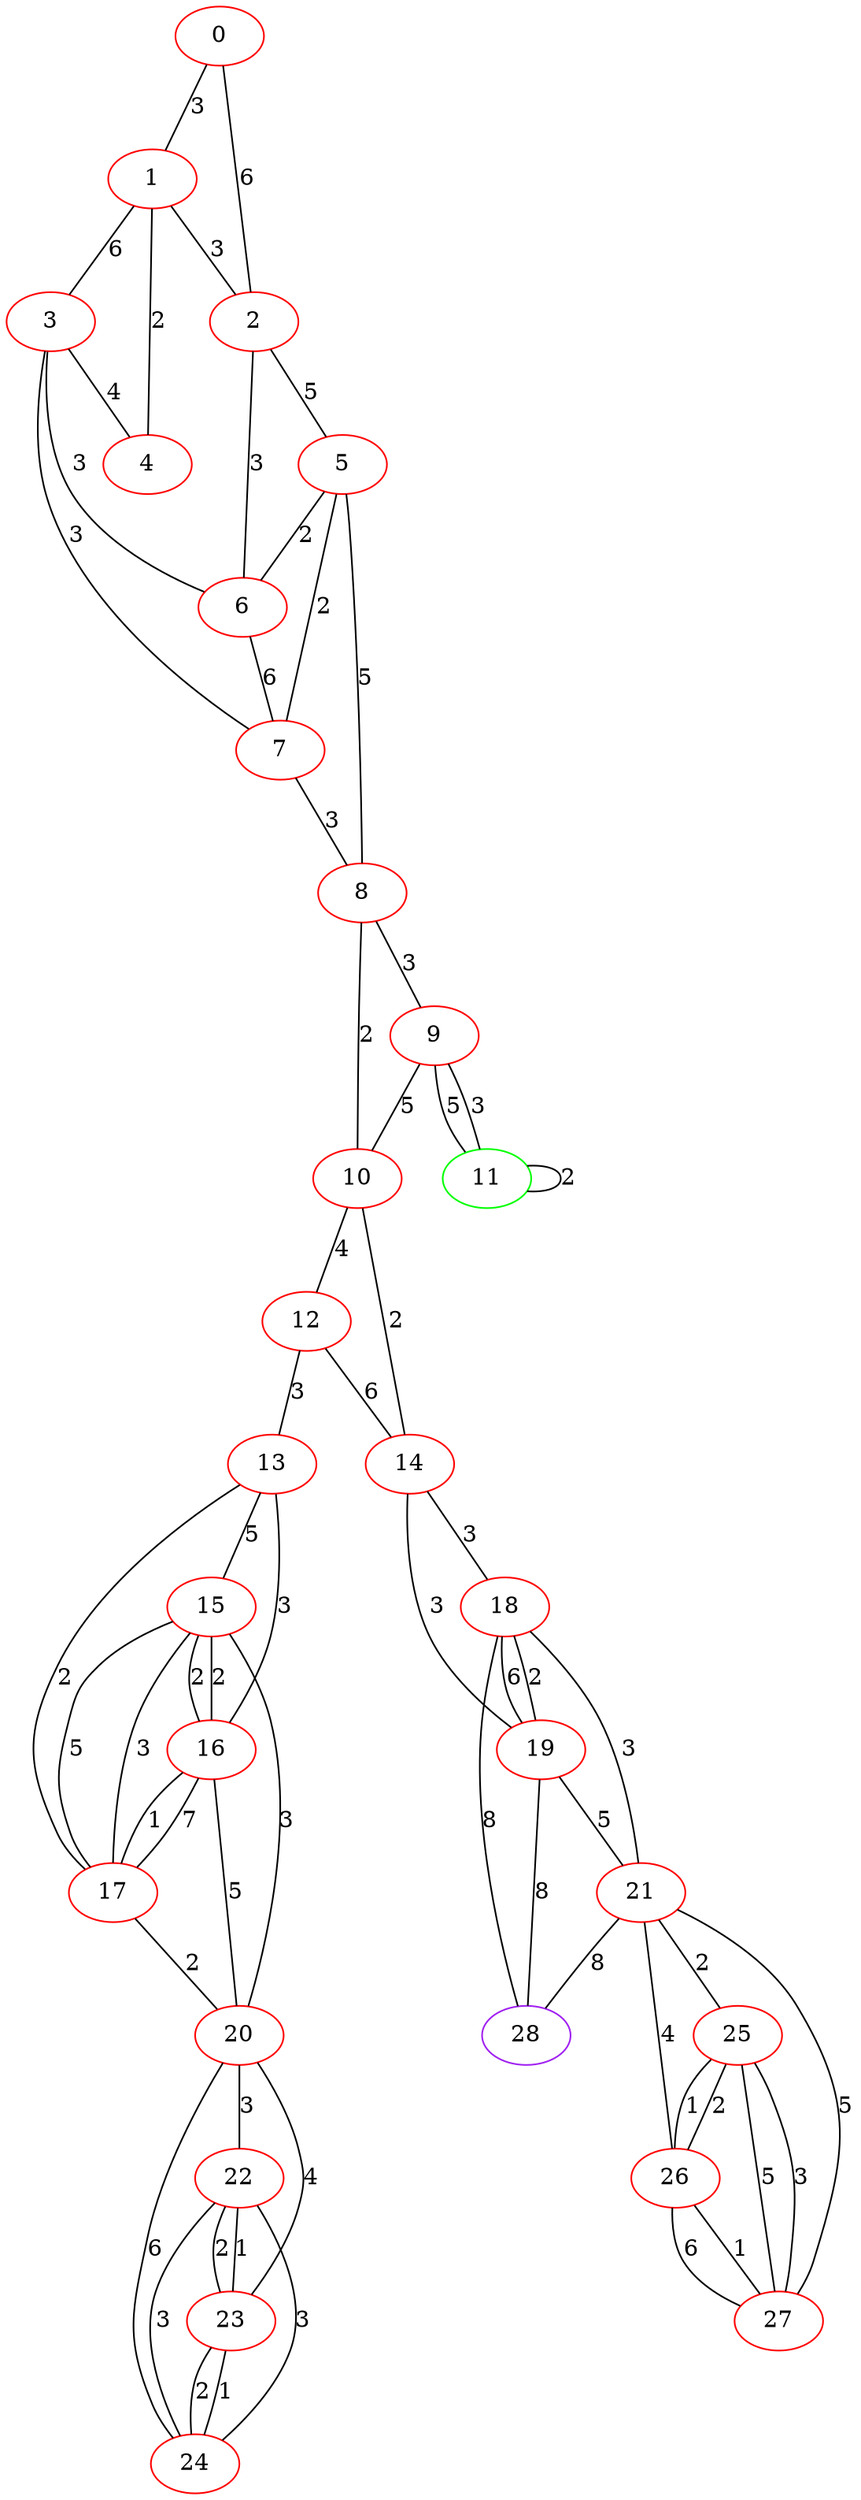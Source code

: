 graph "" {
0 [color=red, weight=1];
1 [color=red, weight=1];
2 [color=red, weight=1];
3 [color=red, weight=1];
4 [color=red, weight=1];
5 [color=red, weight=1];
6 [color=red, weight=1];
7 [color=red, weight=1];
8 [color=red, weight=1];
9 [color=red, weight=1];
10 [color=red, weight=1];
11 [color=green, weight=2];
12 [color=red, weight=1];
13 [color=red, weight=1];
14 [color=red, weight=1];
15 [color=red, weight=1];
16 [color=red, weight=1];
17 [color=red, weight=1];
18 [color=red, weight=1];
19 [color=red, weight=1];
20 [color=red, weight=1];
21 [color=red, weight=1];
22 [color=red, weight=1];
23 [color=red, weight=1];
24 [color=red, weight=1];
25 [color=red, weight=1];
26 [color=red, weight=1];
27 [color=red, weight=1];
28 [color=purple, weight=4];
0 -- 1  [key=0, label=3];
0 -- 2  [key=0, label=6];
1 -- 2  [key=0, label=3];
1 -- 3  [key=0, label=6];
1 -- 4  [key=0, label=2];
2 -- 5  [key=0, label=5];
2 -- 6  [key=0, label=3];
3 -- 4  [key=0, label=4];
3 -- 6  [key=0, label=3];
3 -- 7  [key=0, label=3];
5 -- 8  [key=0, label=5];
5 -- 6  [key=0, label=2];
5 -- 7  [key=0, label=2];
6 -- 7  [key=0, label=6];
7 -- 8  [key=0, label=3];
8 -- 9  [key=0, label=3];
8 -- 10  [key=0, label=2];
9 -- 10  [key=0, label=5];
9 -- 11  [key=0, label=5];
9 -- 11  [key=1, label=3];
10 -- 12  [key=0, label=4];
10 -- 14  [key=0, label=2];
11 -- 11  [key=0, label=2];
12 -- 13  [key=0, label=3];
12 -- 14  [key=0, label=6];
13 -- 16  [key=0, label=3];
13 -- 17  [key=0, label=2];
13 -- 15  [key=0, label=5];
14 -- 19  [key=0, label=3];
14 -- 18  [key=0, label=3];
15 -- 16  [key=0, label=2];
15 -- 16  [key=1, label=2];
15 -- 17  [key=0, label=5];
15 -- 17  [key=1, label=3];
15 -- 20  [key=0, label=3];
16 -- 17  [key=0, label=7];
16 -- 17  [key=1, label=1];
16 -- 20  [key=0, label=5];
17 -- 20  [key=0, label=2];
18 -- 19  [key=0, label=6];
18 -- 19  [key=1, label=2];
18 -- 28  [key=0, label=8];
18 -- 21  [key=0, label=3];
19 -- 28  [key=0, label=8];
19 -- 21  [key=0, label=5];
20 -- 22  [key=0, label=3];
20 -- 23  [key=0, label=4];
20 -- 24  [key=0, label=6];
21 -- 25  [key=0, label=2];
21 -- 26  [key=0, label=4];
21 -- 27  [key=0, label=5];
21 -- 28  [key=0, label=8];
22 -- 24  [key=0, label=3];
22 -- 24  [key=1, label=3];
22 -- 23  [key=0, label=2];
22 -- 23  [key=1, label=1];
23 -- 24  [key=0, label=1];
23 -- 24  [key=1, label=2];
25 -- 26  [key=0, label=1];
25 -- 26  [key=1, label=2];
25 -- 27  [key=0, label=5];
25 -- 27  [key=1, label=3];
26 -- 27  [key=0, label=6];
26 -- 27  [key=1, label=1];
}
